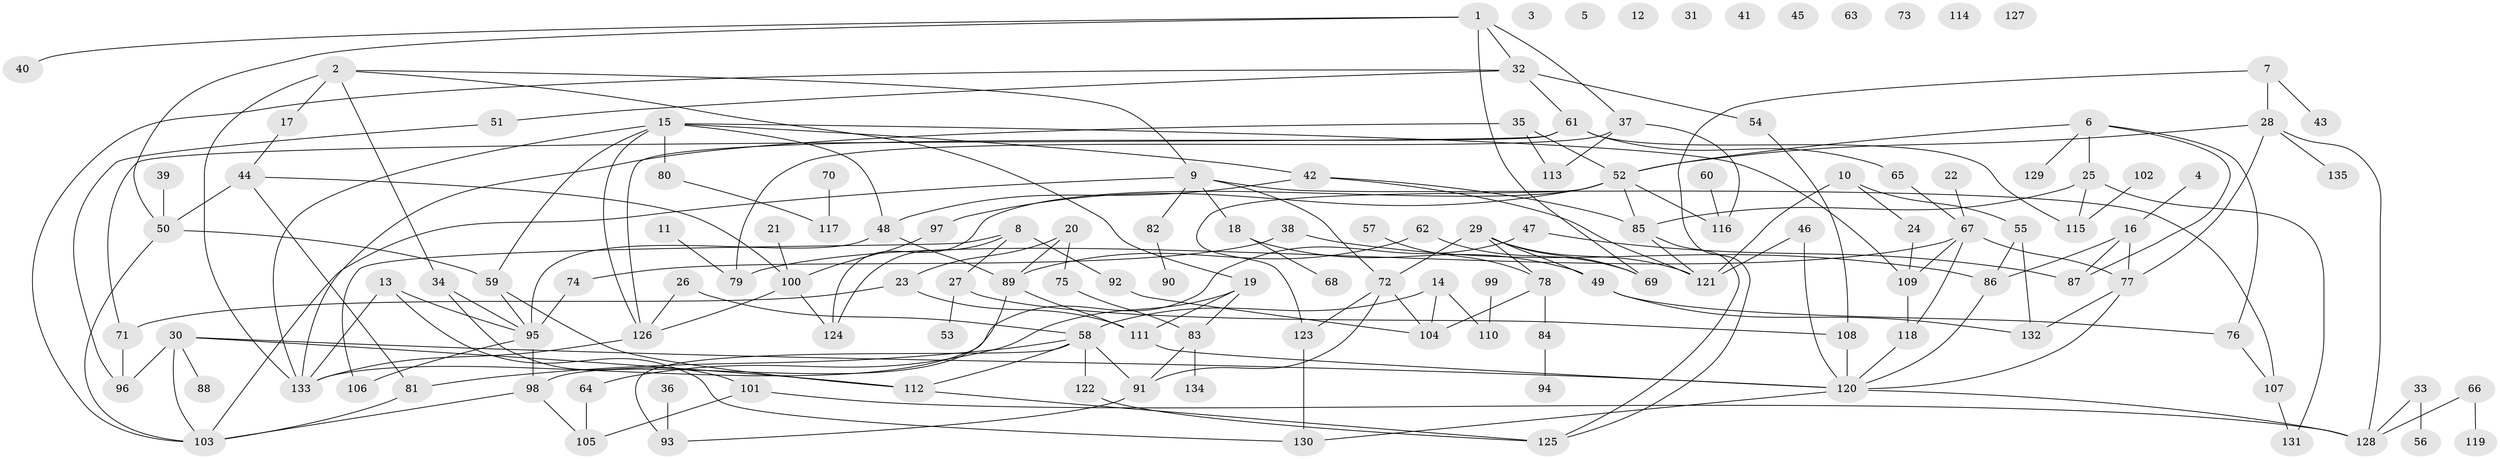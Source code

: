 // coarse degree distribution, {6: 0.06944444444444445, 4: 0.2916666666666667, 5: 0.1111111111111111, 3: 0.125, 1: 0.16666666666666666, 2: 0.125, 8: 0.041666666666666664, 7: 0.041666666666666664, 9: 0.027777777777777776}
// Generated by graph-tools (version 1.1) at 2025/35/03/04/25 23:35:57]
// undirected, 135 vertices, 196 edges
graph export_dot {
  node [color=gray90,style=filled];
  1;
  2;
  3;
  4;
  5;
  6;
  7;
  8;
  9;
  10;
  11;
  12;
  13;
  14;
  15;
  16;
  17;
  18;
  19;
  20;
  21;
  22;
  23;
  24;
  25;
  26;
  27;
  28;
  29;
  30;
  31;
  32;
  33;
  34;
  35;
  36;
  37;
  38;
  39;
  40;
  41;
  42;
  43;
  44;
  45;
  46;
  47;
  48;
  49;
  50;
  51;
  52;
  53;
  54;
  55;
  56;
  57;
  58;
  59;
  60;
  61;
  62;
  63;
  64;
  65;
  66;
  67;
  68;
  69;
  70;
  71;
  72;
  73;
  74;
  75;
  76;
  77;
  78;
  79;
  80;
  81;
  82;
  83;
  84;
  85;
  86;
  87;
  88;
  89;
  90;
  91;
  92;
  93;
  94;
  95;
  96;
  97;
  98;
  99;
  100;
  101;
  102;
  103;
  104;
  105;
  106;
  107;
  108;
  109;
  110;
  111;
  112;
  113;
  114;
  115;
  116;
  117;
  118;
  119;
  120;
  121;
  122;
  123;
  124;
  125;
  126;
  127;
  128;
  129;
  130;
  131;
  132;
  133;
  134;
  135;
  1 -- 32;
  1 -- 37;
  1 -- 40;
  1 -- 50;
  1 -- 69;
  2 -- 9;
  2 -- 17;
  2 -- 19;
  2 -- 34;
  2 -- 133;
  4 -- 16;
  6 -- 25;
  6 -- 52;
  6 -- 76;
  6 -- 87;
  6 -- 129;
  7 -- 28;
  7 -- 43;
  7 -- 125;
  8 -- 27;
  8 -- 92;
  8 -- 106;
  8 -- 124;
  9 -- 18;
  9 -- 72;
  9 -- 82;
  9 -- 103;
  9 -- 107;
  10 -- 24;
  10 -- 55;
  10 -- 121;
  11 -- 79;
  13 -- 95;
  13 -- 130;
  13 -- 133;
  14 -- 58;
  14 -- 104;
  14 -- 110;
  15 -- 42;
  15 -- 48;
  15 -- 59;
  15 -- 80;
  15 -- 109;
  15 -- 126;
  15 -- 133;
  16 -- 77;
  16 -- 86;
  16 -- 87;
  17 -- 44;
  18 -- 49;
  18 -- 68;
  19 -- 64;
  19 -- 83;
  19 -- 111;
  20 -- 23;
  20 -- 75;
  20 -- 89;
  21 -- 100;
  22 -- 67;
  23 -- 71;
  23 -- 111;
  24 -- 109;
  25 -- 85;
  25 -- 115;
  25 -- 131;
  26 -- 58;
  26 -- 126;
  27 -- 53;
  27 -- 108;
  28 -- 52;
  28 -- 77;
  28 -- 128;
  28 -- 135;
  29 -- 49;
  29 -- 69;
  29 -- 72;
  29 -- 78;
  29 -- 121;
  30 -- 88;
  30 -- 96;
  30 -- 103;
  30 -- 112;
  30 -- 120;
  32 -- 51;
  32 -- 54;
  32 -- 61;
  32 -- 103;
  33 -- 56;
  33 -- 128;
  34 -- 95;
  34 -- 101;
  35 -- 52;
  35 -- 113;
  35 -- 133;
  36 -- 93;
  37 -- 79;
  37 -- 113;
  37 -- 116;
  38 -- 74;
  38 -- 86;
  39 -- 50;
  42 -- 48;
  42 -- 85;
  42 -- 121;
  44 -- 50;
  44 -- 81;
  44 -- 100;
  46 -- 120;
  46 -- 121;
  47 -- 87;
  47 -- 133;
  48 -- 89;
  48 -- 95;
  49 -- 76;
  49 -- 132;
  50 -- 59;
  50 -- 103;
  51 -- 96;
  52 -- 85;
  52 -- 97;
  52 -- 116;
  52 -- 123;
  52 -- 124;
  54 -- 108;
  55 -- 86;
  55 -- 132;
  57 -- 78;
  58 -- 81;
  58 -- 91;
  58 -- 93;
  58 -- 112;
  58 -- 122;
  59 -- 95;
  59 -- 112;
  60 -- 116;
  61 -- 65;
  61 -- 71;
  61 -- 115;
  61 -- 126;
  62 -- 69;
  62 -- 89;
  64 -- 105;
  65 -- 67;
  66 -- 119;
  66 -- 128;
  67 -- 77;
  67 -- 79;
  67 -- 109;
  67 -- 118;
  70 -- 117;
  71 -- 96;
  72 -- 91;
  72 -- 104;
  72 -- 123;
  74 -- 95;
  75 -- 83;
  76 -- 107;
  77 -- 120;
  77 -- 132;
  78 -- 84;
  78 -- 104;
  80 -- 117;
  81 -- 103;
  82 -- 90;
  83 -- 91;
  83 -- 134;
  84 -- 94;
  85 -- 121;
  85 -- 125;
  86 -- 120;
  89 -- 98;
  89 -- 111;
  91 -- 93;
  92 -- 104;
  95 -- 98;
  95 -- 106;
  97 -- 100;
  98 -- 103;
  98 -- 105;
  99 -- 110;
  100 -- 124;
  100 -- 126;
  101 -- 105;
  101 -- 128;
  102 -- 115;
  107 -- 131;
  108 -- 120;
  109 -- 118;
  111 -- 120;
  112 -- 125;
  118 -- 120;
  120 -- 128;
  120 -- 130;
  122 -- 125;
  123 -- 130;
  126 -- 133;
}
